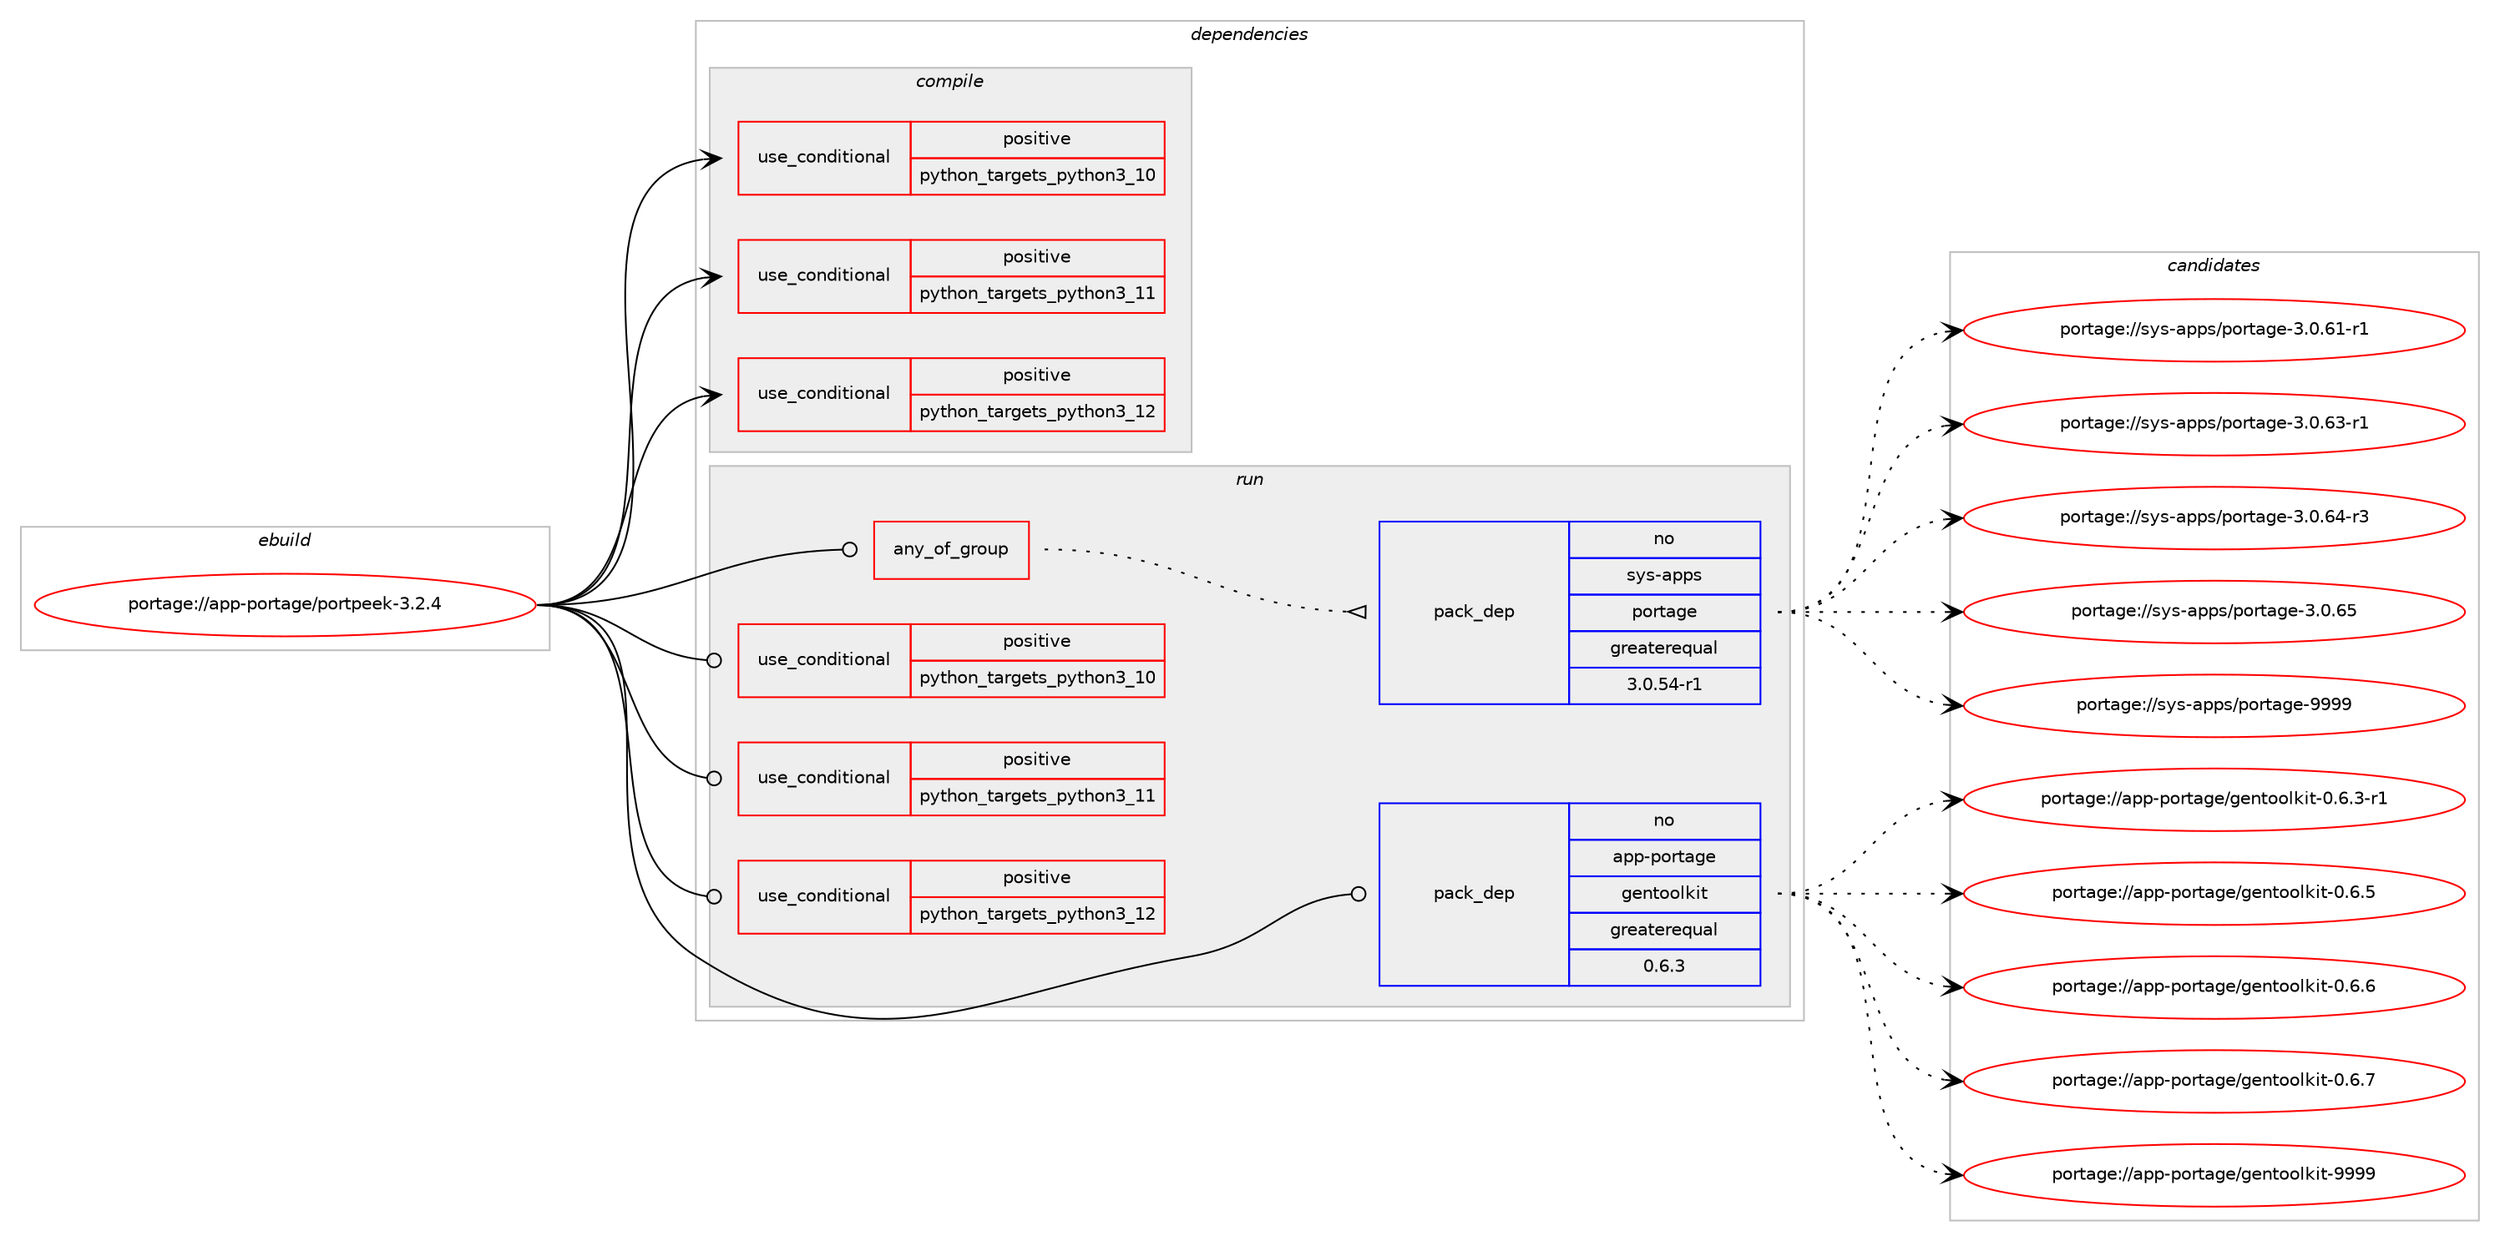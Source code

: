 digraph prolog {

# *************
# Graph options
# *************

newrank=true;
concentrate=true;
compound=true;
graph [rankdir=LR,fontname=Helvetica,fontsize=10,ranksep=1.5];#, ranksep=2.5, nodesep=0.2];
edge  [arrowhead=vee];
node  [fontname=Helvetica,fontsize=10];

# **********
# The ebuild
# **********

subgraph cluster_leftcol {
color=gray;
rank=same;
label=<<i>ebuild</i>>;
id [label="portage://app-portage/portpeek-3.2.4", color=red, width=4, href="../app-portage/portpeek-3.2.4.svg"];
}

# ****************
# The dependencies
# ****************

subgraph cluster_midcol {
color=gray;
label=<<i>dependencies</i>>;
subgraph cluster_compile {
fillcolor="#eeeeee";
style=filled;
label=<<i>compile</i>>;
subgraph cond13843 {
dependency22544 [label=<<TABLE BORDER="0" CELLBORDER="1" CELLSPACING="0" CELLPADDING="4"><TR><TD ROWSPAN="3" CELLPADDING="10">use_conditional</TD></TR><TR><TD>positive</TD></TR><TR><TD>python_targets_python3_10</TD></TR></TABLE>>, shape=none, color=red];
# *** BEGIN UNKNOWN DEPENDENCY TYPE (TODO) ***
# dependency22544 -> package_dependency(portage://app-portage/portpeek-3.2.4,install,no,dev-lang,python,none,[,,],[slot(3.10)],[])
# *** END UNKNOWN DEPENDENCY TYPE (TODO) ***

}
id:e -> dependency22544:w [weight=20,style="solid",arrowhead="vee"];
subgraph cond13844 {
dependency22545 [label=<<TABLE BORDER="0" CELLBORDER="1" CELLSPACING="0" CELLPADDING="4"><TR><TD ROWSPAN="3" CELLPADDING="10">use_conditional</TD></TR><TR><TD>positive</TD></TR><TR><TD>python_targets_python3_11</TD></TR></TABLE>>, shape=none, color=red];
# *** BEGIN UNKNOWN DEPENDENCY TYPE (TODO) ***
# dependency22545 -> package_dependency(portage://app-portage/portpeek-3.2.4,install,no,dev-lang,python,none,[,,],[slot(3.11)],[])
# *** END UNKNOWN DEPENDENCY TYPE (TODO) ***

}
id:e -> dependency22545:w [weight=20,style="solid",arrowhead="vee"];
subgraph cond13845 {
dependency22546 [label=<<TABLE BORDER="0" CELLBORDER="1" CELLSPACING="0" CELLPADDING="4"><TR><TD ROWSPAN="3" CELLPADDING="10">use_conditional</TD></TR><TR><TD>positive</TD></TR><TR><TD>python_targets_python3_12</TD></TR></TABLE>>, shape=none, color=red];
# *** BEGIN UNKNOWN DEPENDENCY TYPE (TODO) ***
# dependency22546 -> package_dependency(portage://app-portage/portpeek-3.2.4,install,no,dev-lang,python,none,[,,],[slot(3.12)],[])
# *** END UNKNOWN DEPENDENCY TYPE (TODO) ***

}
id:e -> dependency22546:w [weight=20,style="solid",arrowhead="vee"];
}
subgraph cluster_compileandrun {
fillcolor="#eeeeee";
style=filled;
label=<<i>compile and run</i>>;
}
subgraph cluster_run {
fillcolor="#eeeeee";
style=filled;
label=<<i>run</i>>;
subgraph any406 {
dependency22547 [label=<<TABLE BORDER="0" CELLBORDER="1" CELLSPACING="0" CELLPADDING="4"><TR><TD CELLPADDING="10">any_of_group</TD></TR></TABLE>>, shape=none, color=red];subgraph pack8245 {
dependency22548 [label=<<TABLE BORDER="0" CELLBORDER="1" CELLSPACING="0" CELLPADDING="4" WIDTH="220"><TR><TD ROWSPAN="6" CELLPADDING="30">pack_dep</TD></TR><TR><TD WIDTH="110">no</TD></TR><TR><TD>sys-apps</TD></TR><TR><TD>portage</TD></TR><TR><TD>greaterequal</TD></TR><TR><TD>3.0.54-r1</TD></TR></TABLE>>, shape=none, color=blue];
}
dependency22547:e -> dependency22548:w [weight=20,style="dotted",arrowhead="oinv"];
}
id:e -> dependency22547:w [weight=20,style="solid",arrowhead="odot"];
subgraph cond13846 {
dependency22549 [label=<<TABLE BORDER="0" CELLBORDER="1" CELLSPACING="0" CELLPADDING="4"><TR><TD ROWSPAN="3" CELLPADDING="10">use_conditional</TD></TR><TR><TD>positive</TD></TR><TR><TD>python_targets_python3_10</TD></TR></TABLE>>, shape=none, color=red];
# *** BEGIN UNKNOWN DEPENDENCY TYPE (TODO) ***
# dependency22549 -> package_dependency(portage://app-portage/portpeek-3.2.4,run,no,dev-lang,python,none,[,,],[slot(3.10)],[])
# *** END UNKNOWN DEPENDENCY TYPE (TODO) ***

}
id:e -> dependency22549:w [weight=20,style="solid",arrowhead="odot"];
subgraph cond13847 {
dependency22550 [label=<<TABLE BORDER="0" CELLBORDER="1" CELLSPACING="0" CELLPADDING="4"><TR><TD ROWSPAN="3" CELLPADDING="10">use_conditional</TD></TR><TR><TD>positive</TD></TR><TR><TD>python_targets_python3_11</TD></TR></TABLE>>, shape=none, color=red];
# *** BEGIN UNKNOWN DEPENDENCY TYPE (TODO) ***
# dependency22550 -> package_dependency(portage://app-portage/portpeek-3.2.4,run,no,dev-lang,python,none,[,,],[slot(3.11)],[])
# *** END UNKNOWN DEPENDENCY TYPE (TODO) ***

}
id:e -> dependency22550:w [weight=20,style="solid",arrowhead="odot"];
subgraph cond13848 {
dependency22551 [label=<<TABLE BORDER="0" CELLBORDER="1" CELLSPACING="0" CELLPADDING="4"><TR><TD ROWSPAN="3" CELLPADDING="10">use_conditional</TD></TR><TR><TD>positive</TD></TR><TR><TD>python_targets_python3_12</TD></TR></TABLE>>, shape=none, color=red];
# *** BEGIN UNKNOWN DEPENDENCY TYPE (TODO) ***
# dependency22551 -> package_dependency(portage://app-portage/portpeek-3.2.4,run,no,dev-lang,python,none,[,,],[slot(3.12)],[])
# *** END UNKNOWN DEPENDENCY TYPE (TODO) ***

}
id:e -> dependency22551:w [weight=20,style="solid",arrowhead="odot"];
subgraph pack8246 {
dependency22552 [label=<<TABLE BORDER="0" CELLBORDER="1" CELLSPACING="0" CELLPADDING="4" WIDTH="220"><TR><TD ROWSPAN="6" CELLPADDING="30">pack_dep</TD></TR><TR><TD WIDTH="110">no</TD></TR><TR><TD>app-portage</TD></TR><TR><TD>gentoolkit</TD></TR><TR><TD>greaterequal</TD></TR><TR><TD>0.6.3</TD></TR></TABLE>>, shape=none, color=blue];
}
id:e -> dependency22552:w [weight=20,style="solid",arrowhead="odot"];
}
}

# **************
# The candidates
# **************

subgraph cluster_choices {
rank=same;
color=gray;
label=<<i>candidates</i>>;

subgraph choice8245 {
color=black;
nodesep=1;
choice11512111545971121121154711211111411697103101455146484654494511449 [label="portage://sys-apps/portage-3.0.61-r1", color=red, width=4,href="../sys-apps/portage-3.0.61-r1.svg"];
choice11512111545971121121154711211111411697103101455146484654514511449 [label="portage://sys-apps/portage-3.0.63-r1", color=red, width=4,href="../sys-apps/portage-3.0.63-r1.svg"];
choice11512111545971121121154711211111411697103101455146484654524511451 [label="portage://sys-apps/portage-3.0.64-r3", color=red, width=4,href="../sys-apps/portage-3.0.64-r3.svg"];
choice1151211154597112112115471121111141169710310145514648465453 [label="portage://sys-apps/portage-3.0.65", color=red, width=4,href="../sys-apps/portage-3.0.65.svg"];
choice115121115459711211211547112111114116971031014557575757 [label="portage://sys-apps/portage-9999", color=red, width=4,href="../sys-apps/portage-9999.svg"];
dependency22548:e -> choice11512111545971121121154711211111411697103101455146484654494511449:w [style=dotted,weight="100"];
dependency22548:e -> choice11512111545971121121154711211111411697103101455146484654514511449:w [style=dotted,weight="100"];
dependency22548:e -> choice11512111545971121121154711211111411697103101455146484654524511451:w [style=dotted,weight="100"];
dependency22548:e -> choice1151211154597112112115471121111141169710310145514648465453:w [style=dotted,weight="100"];
dependency22548:e -> choice115121115459711211211547112111114116971031014557575757:w [style=dotted,weight="100"];
}
subgraph choice8246 {
color=black;
nodesep=1;
choice971121124511211111411697103101471031011101161111111081071051164548465446514511449 [label="portage://app-portage/gentoolkit-0.6.3-r1", color=red, width=4,href="../app-portage/gentoolkit-0.6.3-r1.svg"];
choice97112112451121111141169710310147103101110116111111108107105116454846544653 [label="portage://app-portage/gentoolkit-0.6.5", color=red, width=4,href="../app-portage/gentoolkit-0.6.5.svg"];
choice97112112451121111141169710310147103101110116111111108107105116454846544654 [label="portage://app-portage/gentoolkit-0.6.6", color=red, width=4,href="../app-portage/gentoolkit-0.6.6.svg"];
choice97112112451121111141169710310147103101110116111111108107105116454846544655 [label="portage://app-portage/gentoolkit-0.6.7", color=red, width=4,href="../app-portage/gentoolkit-0.6.7.svg"];
choice971121124511211111411697103101471031011101161111111081071051164557575757 [label="portage://app-portage/gentoolkit-9999", color=red, width=4,href="../app-portage/gentoolkit-9999.svg"];
dependency22552:e -> choice971121124511211111411697103101471031011101161111111081071051164548465446514511449:w [style=dotted,weight="100"];
dependency22552:e -> choice97112112451121111141169710310147103101110116111111108107105116454846544653:w [style=dotted,weight="100"];
dependency22552:e -> choice97112112451121111141169710310147103101110116111111108107105116454846544654:w [style=dotted,weight="100"];
dependency22552:e -> choice97112112451121111141169710310147103101110116111111108107105116454846544655:w [style=dotted,weight="100"];
dependency22552:e -> choice971121124511211111411697103101471031011101161111111081071051164557575757:w [style=dotted,weight="100"];
}
}

}
